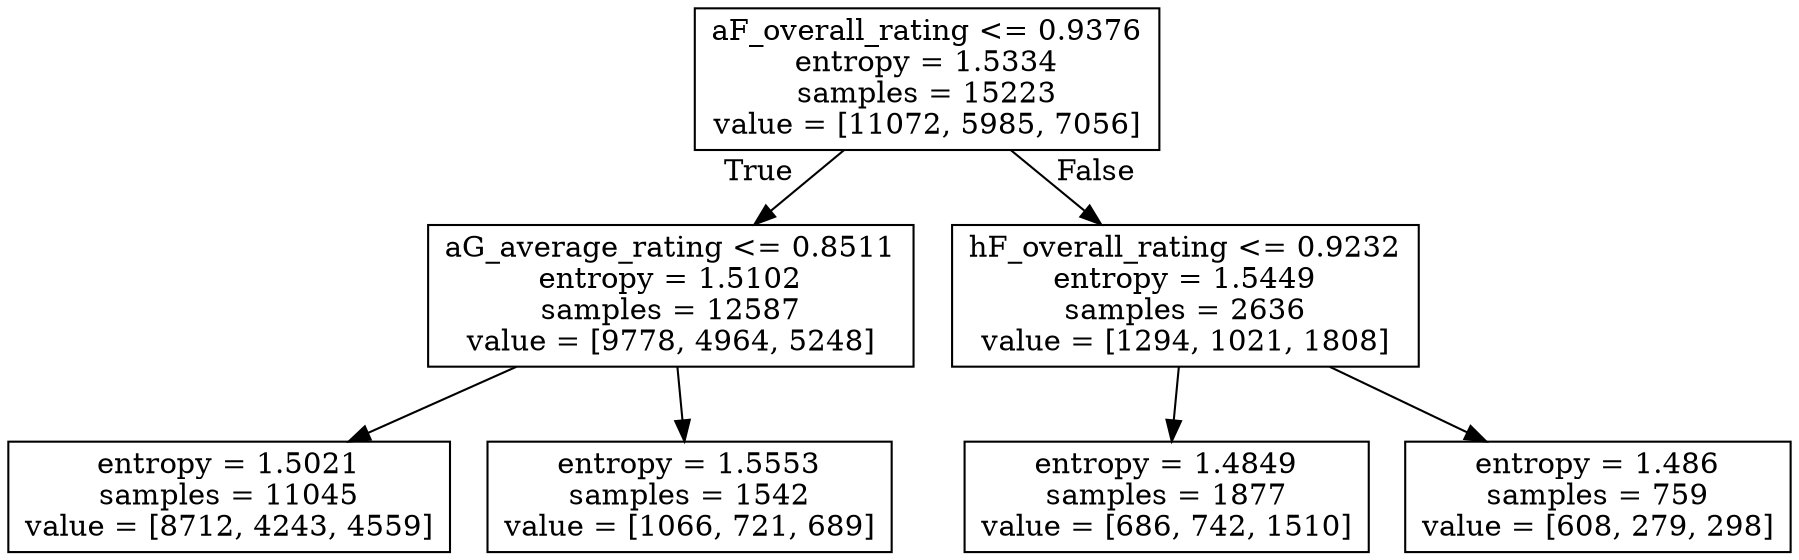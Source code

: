 digraph Tree {
node [shape=box] ;
0 [label="aF_overall_rating <= 0.9376\nentropy = 1.5334\nsamples = 15223\nvalue = [11072, 5985, 7056]"] ;
1 [label="aG_average_rating <= 0.8511\nentropy = 1.5102\nsamples = 12587\nvalue = [9778, 4964, 5248]"] ;
0 -> 1 [labeldistance=2.5, labelangle=45, headlabel="True"] ;
2 [label="entropy = 1.5021\nsamples = 11045\nvalue = [8712, 4243, 4559]"] ;
1 -> 2 ;
3 [label="entropy = 1.5553\nsamples = 1542\nvalue = [1066, 721, 689]"] ;
1 -> 3 ;
4 [label="hF_overall_rating <= 0.9232\nentropy = 1.5449\nsamples = 2636\nvalue = [1294, 1021, 1808]"] ;
0 -> 4 [labeldistance=2.5, labelangle=-45, headlabel="False"] ;
5 [label="entropy = 1.4849\nsamples = 1877\nvalue = [686, 742, 1510]"] ;
4 -> 5 ;
6 [label="entropy = 1.486\nsamples = 759\nvalue = [608, 279, 298]"] ;
4 -> 6 ;
}